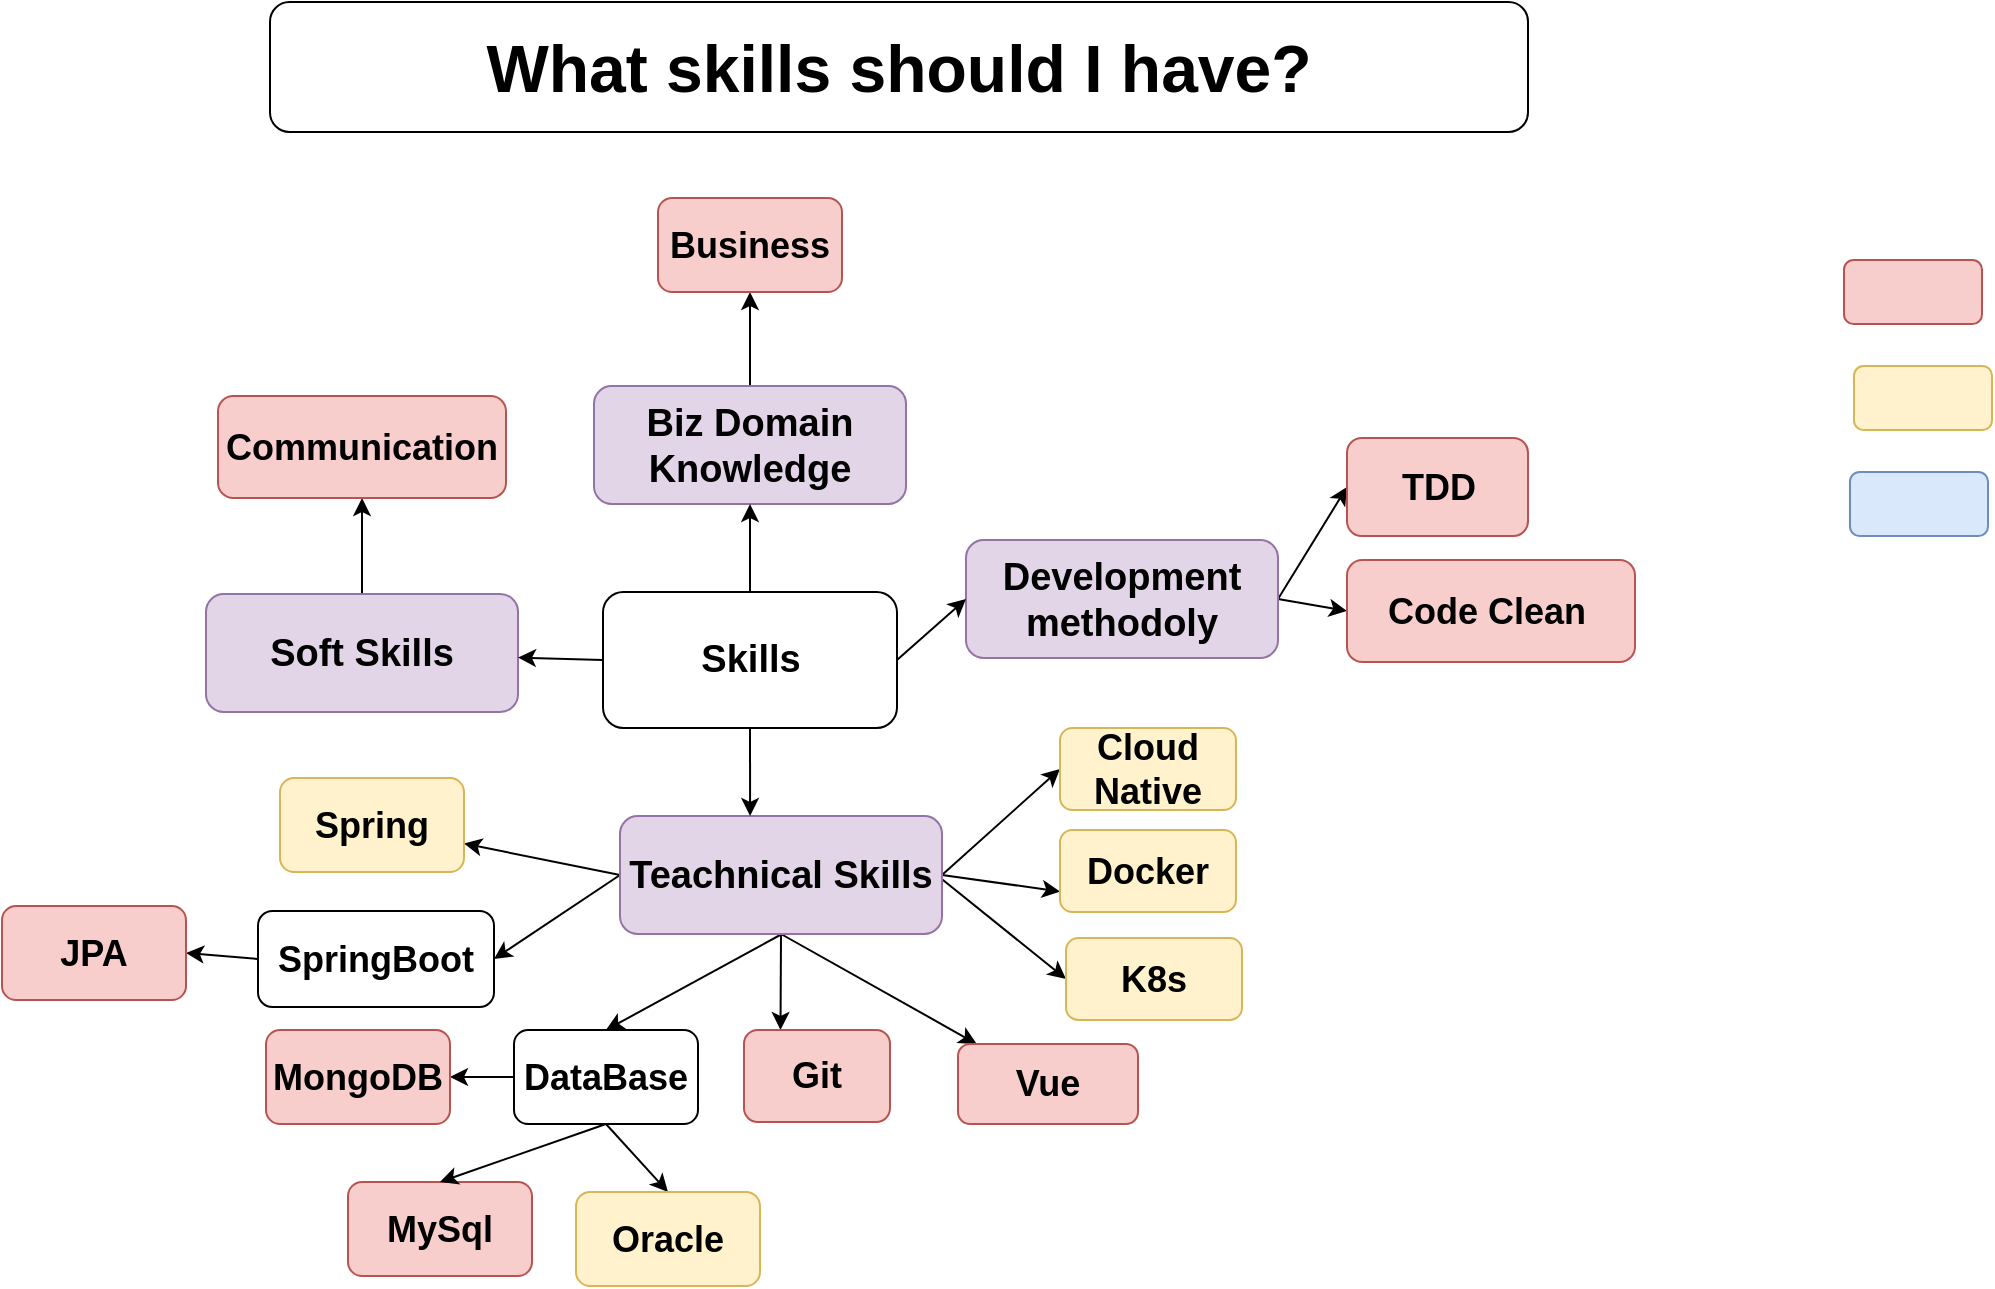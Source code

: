 <mxfile version="13.6.5" type="github">
  <diagram name="Page-1" id="42789a77-a242-8287-6e28-9cd8cfd52e62">
    <mxGraphModel dx="1422" dy="794" grid="0" gridSize="10" guides="1" tooltips="1" connect="1" arrows="1" fold="1" page="1" pageScale="1" pageWidth="1100" pageHeight="850" background="#ffffff" math="0" shadow="0">
      <root>
        <mxCell id="0" />
        <mxCell id="1" parent="0" />
        <mxCell id="KojL5QUjvXXTMYMfU4Bd-1" value="&lt;font size=&quot;1&quot;&gt;&lt;b style=&quot;font-size: 33px&quot;&gt;What skills should I have?&lt;/b&gt;&lt;/font&gt;" style="rounded=1;whiteSpace=wrap;html=1;" vertex="1" parent="1">
          <mxGeometry x="164" y="25" width="629" height="65" as="geometry" />
        </mxCell>
        <mxCell id="KojL5QUjvXXTMYMfU4Bd-28" style="edgeStyle=orthogonalEdgeStyle;rounded=0;orthogonalLoop=1;jettySize=auto;html=1;exitX=0.5;exitY=0;exitDx=0;exitDy=0;" edge="1" parent="1" source="KojL5QUjvXXTMYMfU4Bd-2" target="KojL5QUjvXXTMYMfU4Bd-3">
          <mxGeometry relative="1" as="geometry" />
        </mxCell>
        <mxCell id="KojL5QUjvXXTMYMfU4Bd-2" value="&lt;b&gt;&lt;font style=&quot;font-size: 19px&quot;&gt;Biz Domain Knowledge&lt;/font&gt;&lt;/b&gt;" style="rounded=1;whiteSpace=wrap;html=1;fillColor=#e1d5e7;strokeColor=#9673a6;" vertex="1" parent="1">
          <mxGeometry x="326" y="217" width="156" height="59" as="geometry" />
        </mxCell>
        <mxCell id="KojL5QUjvXXTMYMfU4Bd-3" value="&lt;b&gt;&lt;font style=&quot;font-size: 18px&quot;&gt;Business&lt;/font&gt;&lt;/b&gt;" style="rounded=1;whiteSpace=wrap;html=1;fillColor=#f8cecc;strokeColor=#b85450;" vertex="1" parent="1">
          <mxGeometry x="358" y="123" width="92" height="47" as="geometry" />
        </mxCell>
        <mxCell id="KojL5QUjvXXTMYMfU4Bd-30" style="rounded=0;orthogonalLoop=1;jettySize=auto;html=1;exitX=0;exitY=0.5;exitDx=0;exitDy=0;" edge="1" parent="1" source="KojL5QUjvXXTMYMfU4Bd-4" target="KojL5QUjvXXTMYMfU4Bd-10">
          <mxGeometry relative="1" as="geometry" />
        </mxCell>
        <mxCell id="KojL5QUjvXXTMYMfU4Bd-31" style="edgeStyle=none;rounded=0;orthogonalLoop=1;jettySize=auto;html=1;exitX=0;exitY=0.5;exitDx=0;exitDy=0;entryX=1;entryY=0.5;entryDx=0;entryDy=0;" edge="1" parent="1" source="KojL5QUjvXXTMYMfU4Bd-4" target="KojL5QUjvXXTMYMfU4Bd-11">
          <mxGeometry relative="1" as="geometry" />
        </mxCell>
        <mxCell id="KojL5QUjvXXTMYMfU4Bd-33" style="edgeStyle=none;rounded=0;orthogonalLoop=1;jettySize=auto;html=1;entryX=0.5;entryY=0;entryDx=0;entryDy=0;" edge="1" parent="1" target="KojL5QUjvXXTMYMfU4Bd-15">
          <mxGeometry relative="1" as="geometry">
            <mxPoint x="420" y="491" as="sourcePoint" />
          </mxGeometry>
        </mxCell>
        <mxCell id="KojL5QUjvXXTMYMfU4Bd-34" style="edgeStyle=none;rounded=0;orthogonalLoop=1;jettySize=auto;html=1;exitX=0.5;exitY=1;exitDx=0;exitDy=0;entryX=0.25;entryY=0;entryDx=0;entryDy=0;" edge="1" parent="1" source="KojL5QUjvXXTMYMfU4Bd-4" target="KojL5QUjvXXTMYMfU4Bd-20">
          <mxGeometry relative="1" as="geometry" />
        </mxCell>
        <mxCell id="KojL5QUjvXXTMYMfU4Bd-35" style="edgeStyle=none;rounded=0;orthogonalLoop=1;jettySize=auto;html=1;exitX=0.5;exitY=1;exitDx=0;exitDy=0;" edge="1" parent="1" source="KojL5QUjvXXTMYMfU4Bd-4" target="KojL5QUjvXXTMYMfU4Bd-13">
          <mxGeometry relative="1" as="geometry" />
        </mxCell>
        <mxCell id="KojL5QUjvXXTMYMfU4Bd-36" style="edgeStyle=none;rounded=0;orthogonalLoop=1;jettySize=auto;html=1;entryX=0;entryY=0.5;entryDx=0;entryDy=0;" edge="1" parent="1" target="KojL5QUjvXXTMYMfU4Bd-21">
          <mxGeometry relative="1" as="geometry">
            <mxPoint x="498" y="462" as="sourcePoint" />
          </mxGeometry>
        </mxCell>
        <mxCell id="KojL5QUjvXXTMYMfU4Bd-37" style="edgeStyle=none;rounded=0;orthogonalLoop=1;jettySize=auto;html=1;exitX=1;exitY=0.5;exitDx=0;exitDy=0;entryX=0;entryY=0.75;entryDx=0;entryDy=0;" edge="1" parent="1" source="KojL5QUjvXXTMYMfU4Bd-4" target="KojL5QUjvXXTMYMfU4Bd-24">
          <mxGeometry relative="1" as="geometry" />
        </mxCell>
        <mxCell id="KojL5QUjvXXTMYMfU4Bd-38" style="edgeStyle=none;rounded=0;orthogonalLoop=1;jettySize=auto;html=1;exitX=1;exitY=0.5;exitDx=0;exitDy=0;entryX=0;entryY=0.5;entryDx=0;entryDy=0;" edge="1" parent="1" source="KojL5QUjvXXTMYMfU4Bd-4" target="KojL5QUjvXXTMYMfU4Bd-22">
          <mxGeometry relative="1" as="geometry" />
        </mxCell>
        <mxCell id="KojL5QUjvXXTMYMfU4Bd-4" value="&lt;b&gt;&lt;font style=&quot;font-size: 19px&quot;&gt;Teachnical Skills&lt;/font&gt;&lt;/b&gt;" style="rounded=1;whiteSpace=wrap;html=1;fillColor=#e1d5e7;strokeColor=#9673a6;" vertex="1" parent="1">
          <mxGeometry x="339" y="432" width="161" height="59" as="geometry" />
        </mxCell>
        <mxCell id="KojL5QUjvXXTMYMfU4Bd-29" style="edgeStyle=orthogonalEdgeStyle;rounded=0;orthogonalLoop=1;jettySize=auto;html=1;exitX=0.5;exitY=0;exitDx=0;exitDy=0;entryX=0.5;entryY=1;entryDx=0;entryDy=0;" edge="1" parent="1" source="KojL5QUjvXXTMYMfU4Bd-5" target="KojL5QUjvXXTMYMfU4Bd-7">
          <mxGeometry relative="1" as="geometry" />
        </mxCell>
        <mxCell id="KojL5QUjvXXTMYMfU4Bd-5" value="&lt;b&gt;&lt;font style=&quot;font-size: 19px&quot;&gt;Soft Skills&lt;/font&gt;&lt;/b&gt;" style="rounded=1;whiteSpace=wrap;html=1;fillColor=#e1d5e7;strokeColor=#9673a6;" vertex="1" parent="1">
          <mxGeometry x="132" y="321" width="156" height="59" as="geometry" />
        </mxCell>
        <mxCell id="KojL5QUjvXXTMYMfU4Bd-43" style="edgeStyle=none;rounded=0;orthogonalLoop=1;jettySize=auto;html=1;exitX=1;exitY=0.5;exitDx=0;exitDy=0;entryX=0;entryY=0.5;entryDx=0;entryDy=0;" edge="1" parent="1" source="KojL5QUjvXXTMYMfU4Bd-6" target="KojL5QUjvXXTMYMfU4Bd-9">
          <mxGeometry relative="1" as="geometry" />
        </mxCell>
        <mxCell id="KojL5QUjvXXTMYMfU4Bd-44" style="edgeStyle=none;rounded=0;orthogonalLoop=1;jettySize=auto;html=1;exitX=1;exitY=0.5;exitDx=0;exitDy=0;entryX=0;entryY=0.5;entryDx=0;entryDy=0;" edge="1" parent="1" source="KojL5QUjvXXTMYMfU4Bd-6" target="KojL5QUjvXXTMYMfU4Bd-8">
          <mxGeometry relative="1" as="geometry" />
        </mxCell>
        <mxCell id="KojL5QUjvXXTMYMfU4Bd-6" value="&lt;b&gt;&lt;font style=&quot;font-size: 19px&quot;&gt;Development methodoly&lt;/font&gt;&lt;/b&gt;" style="rounded=1;whiteSpace=wrap;html=1;fillColor=#e1d5e7;strokeColor=#9673a6;" vertex="1" parent="1">
          <mxGeometry x="512" y="294" width="156" height="59" as="geometry" />
        </mxCell>
        <mxCell id="KojL5QUjvXXTMYMfU4Bd-7" value="&lt;b&gt;&lt;font style=&quot;font-size: 18px&quot;&gt;Communication&lt;/font&gt;&lt;/b&gt;" style="rounded=1;whiteSpace=wrap;html=1;fillColor=#f8cecc;strokeColor=#b85450;" vertex="1" parent="1">
          <mxGeometry x="138" y="222" width="144" height="51" as="geometry" />
        </mxCell>
        <mxCell id="KojL5QUjvXXTMYMfU4Bd-8" value="&lt;b&gt;&lt;font style=&quot;font-size: 18px&quot;&gt;Code Clean&amp;nbsp;&lt;/font&gt;&lt;/b&gt;" style="rounded=1;whiteSpace=wrap;html=1;fillColor=#f8cecc;strokeColor=#b85450;" vertex="1" parent="1">
          <mxGeometry x="702.5" y="304" width="144" height="51" as="geometry" />
        </mxCell>
        <mxCell id="KojL5QUjvXXTMYMfU4Bd-9" value="&lt;b&gt;&lt;font style=&quot;font-size: 18px&quot;&gt;TDD&lt;/font&gt;&lt;/b&gt;" style="rounded=1;whiteSpace=wrap;html=1;fillColor=#f8cecc;strokeColor=#b85450;" vertex="1" parent="1">
          <mxGeometry x="702.5" y="243" width="90.5" height="49" as="geometry" />
        </mxCell>
        <mxCell id="KojL5QUjvXXTMYMfU4Bd-10" value="&lt;b&gt;&lt;font style=&quot;font-size: 18px&quot;&gt;Spring&lt;/font&gt;&lt;/b&gt;" style="rounded=1;whiteSpace=wrap;html=1;fillColor=#fff2cc;strokeColor=#d6b656;" vertex="1" parent="1">
          <mxGeometry x="169" y="413" width="92" height="47" as="geometry" />
        </mxCell>
        <mxCell id="KojL5QUjvXXTMYMfU4Bd-42" style="edgeStyle=none;rounded=0;orthogonalLoop=1;jettySize=auto;html=1;exitX=0;exitY=0.5;exitDx=0;exitDy=0;entryX=1;entryY=0.5;entryDx=0;entryDy=0;" edge="1" parent="1" source="KojL5QUjvXXTMYMfU4Bd-11" target="KojL5QUjvXXTMYMfU4Bd-19">
          <mxGeometry relative="1" as="geometry" />
        </mxCell>
        <mxCell id="KojL5QUjvXXTMYMfU4Bd-11" value="&lt;b&gt;&lt;font style=&quot;font-size: 18px&quot;&gt;SpringBoot&lt;/font&gt;&lt;/b&gt;" style="rounded=1;whiteSpace=wrap;html=1;" vertex="1" parent="1">
          <mxGeometry x="158" y="479.5" width="118" height="48" as="geometry" />
        </mxCell>
        <mxCell id="KojL5QUjvXXTMYMfU4Bd-13" value="&lt;b&gt;&lt;font style=&quot;font-size: 18px&quot;&gt;Vue&lt;/font&gt;&lt;/b&gt;" style="rounded=1;whiteSpace=wrap;html=1;fillColor=#f8cecc;strokeColor=#b85450;" vertex="1" parent="1">
          <mxGeometry x="508" y="546" width="90" height="40" as="geometry" />
        </mxCell>
        <mxCell id="KojL5QUjvXXTMYMfU4Bd-14" value="&lt;b&gt;&lt;font style=&quot;font-size: 18px&quot;&gt;MySql&lt;/font&gt;&lt;/b&gt;" style="rounded=1;whiteSpace=wrap;html=1;fillColor=#f8cecc;strokeColor=#b85450;" vertex="1" parent="1">
          <mxGeometry x="203" y="615" width="92" height="47" as="geometry" />
        </mxCell>
        <mxCell id="KojL5QUjvXXTMYMfU4Bd-39" style="edgeStyle=none;rounded=0;orthogonalLoop=1;jettySize=auto;html=1;exitX=0;exitY=0.5;exitDx=0;exitDy=0;" edge="1" parent="1" source="KojL5QUjvXXTMYMfU4Bd-15" target="KojL5QUjvXXTMYMfU4Bd-16">
          <mxGeometry relative="1" as="geometry" />
        </mxCell>
        <mxCell id="KojL5QUjvXXTMYMfU4Bd-40" style="edgeStyle=none;rounded=0;orthogonalLoop=1;jettySize=auto;html=1;exitX=0.5;exitY=1;exitDx=0;exitDy=0;entryX=0.5;entryY=0;entryDx=0;entryDy=0;" edge="1" parent="1" source="KojL5QUjvXXTMYMfU4Bd-15" target="KojL5QUjvXXTMYMfU4Bd-14">
          <mxGeometry relative="1" as="geometry" />
        </mxCell>
        <mxCell id="KojL5QUjvXXTMYMfU4Bd-41" style="edgeStyle=none;rounded=0;orthogonalLoop=1;jettySize=auto;html=1;exitX=0.5;exitY=1;exitDx=0;exitDy=0;entryX=0.5;entryY=0;entryDx=0;entryDy=0;" edge="1" parent="1" source="KojL5QUjvXXTMYMfU4Bd-15" target="KojL5QUjvXXTMYMfU4Bd-18">
          <mxGeometry relative="1" as="geometry" />
        </mxCell>
        <mxCell id="KojL5QUjvXXTMYMfU4Bd-15" value="&lt;b&gt;&lt;font style=&quot;font-size: 18px&quot;&gt;DataBase&lt;/font&gt;&lt;/b&gt;" style="rounded=1;whiteSpace=wrap;html=1;" vertex="1" parent="1">
          <mxGeometry x="286" y="539" width="92" height="47" as="geometry" />
        </mxCell>
        <mxCell id="KojL5QUjvXXTMYMfU4Bd-16" value="&lt;b&gt;&lt;font style=&quot;font-size: 18px&quot;&gt;MongoDB&lt;/font&gt;&lt;/b&gt;" style="rounded=1;whiteSpace=wrap;html=1;fillColor=#f8cecc;strokeColor=#b85450;" vertex="1" parent="1">
          <mxGeometry x="162" y="539" width="92" height="47" as="geometry" />
        </mxCell>
        <mxCell id="KojL5QUjvXXTMYMfU4Bd-18" value="&lt;b&gt;&lt;font style=&quot;font-size: 18px&quot;&gt;Oracle&lt;/font&gt;&lt;/b&gt;" style="rounded=1;whiteSpace=wrap;html=1;fillColor=#fff2cc;strokeColor=#d6b656;" vertex="1" parent="1">
          <mxGeometry x="317" y="620" width="92" height="47" as="geometry" />
        </mxCell>
        <mxCell id="KojL5QUjvXXTMYMfU4Bd-19" value="&lt;span style=&quot;font-size: 18px&quot;&gt;&lt;b&gt;JPA&lt;/b&gt;&lt;/span&gt;" style="rounded=1;whiteSpace=wrap;html=1;fillColor=#f8cecc;strokeColor=#b85450;" vertex="1" parent="1">
          <mxGeometry x="30" y="477" width="92" height="47" as="geometry" />
        </mxCell>
        <mxCell id="KojL5QUjvXXTMYMfU4Bd-20" value="&lt;b&gt;&lt;font style=&quot;font-size: 18px&quot;&gt;Git&lt;/font&gt;&lt;/b&gt;" style="rounded=1;whiteSpace=wrap;html=1;fillColor=#f8cecc;strokeColor=#b85450;" vertex="1" parent="1">
          <mxGeometry x="401" y="539" width="73" height="46" as="geometry" />
        </mxCell>
        <mxCell id="KojL5QUjvXXTMYMfU4Bd-21" value="&lt;b&gt;&lt;font style=&quot;font-size: 18px&quot;&gt;K8s&lt;/font&gt;&lt;/b&gt;" style="rounded=1;whiteSpace=wrap;html=1;fillColor=#fff2cc;strokeColor=#d6b656;" vertex="1" parent="1">
          <mxGeometry x="562" y="493" width="88" height="41" as="geometry" />
        </mxCell>
        <mxCell id="KojL5QUjvXXTMYMfU4Bd-22" value="&lt;b&gt;&lt;font style=&quot;font-size: 18px&quot;&gt;Cloud Native&lt;/font&gt;&lt;/b&gt;" style="rounded=1;whiteSpace=wrap;html=1;fillColor=#fff2cc;strokeColor=#d6b656;" vertex="1" parent="1">
          <mxGeometry x="559" y="388" width="88" height="41" as="geometry" />
        </mxCell>
        <mxCell id="KojL5QUjvXXTMYMfU4Bd-24" value="&lt;b&gt;&lt;font style=&quot;font-size: 18px&quot;&gt;Docker&lt;/font&gt;&lt;/b&gt;" style="rounded=1;whiteSpace=wrap;html=1;fillColor=#fff2cc;strokeColor=#d6b656;" vertex="1" parent="1">
          <mxGeometry x="559" y="439" width="88" height="41" as="geometry" />
        </mxCell>
        <mxCell id="KojL5QUjvXXTMYMfU4Bd-25" value="" style="rounded=1;whiteSpace=wrap;html=1;fillColor=#f8cecc;strokeColor=#b85450;" vertex="1" parent="1">
          <mxGeometry x="951" y="154" width="69" height="32" as="geometry" />
        </mxCell>
        <mxCell id="KojL5QUjvXXTMYMfU4Bd-26" value="" style="rounded=1;whiteSpace=wrap;html=1;fillColor=#fff2cc;strokeColor=#d6b656;" vertex="1" parent="1">
          <mxGeometry x="956" y="207" width="69" height="32" as="geometry" />
        </mxCell>
        <mxCell id="KojL5QUjvXXTMYMfU4Bd-27" value="" style="rounded=1;whiteSpace=wrap;html=1;fillColor=#dae8fc;strokeColor=#6c8ebf;" vertex="1" parent="1">
          <mxGeometry x="954" y="260" width="69" height="32" as="geometry" />
        </mxCell>
        <mxCell id="KojL5QUjvXXTMYMfU4Bd-47" style="edgeStyle=none;rounded=0;orthogonalLoop=1;jettySize=auto;html=1;exitX=0.5;exitY=0;exitDx=0;exitDy=0;entryX=0.5;entryY=1;entryDx=0;entryDy=0;" edge="1" parent="1" source="KojL5QUjvXXTMYMfU4Bd-46" target="KojL5QUjvXXTMYMfU4Bd-2">
          <mxGeometry relative="1" as="geometry" />
        </mxCell>
        <mxCell id="KojL5QUjvXXTMYMfU4Bd-48" style="edgeStyle=none;rounded=0;orthogonalLoop=1;jettySize=auto;html=1;exitX=1;exitY=0.5;exitDx=0;exitDy=0;entryX=0;entryY=0.5;entryDx=0;entryDy=0;" edge="1" parent="1" source="KojL5QUjvXXTMYMfU4Bd-46" target="KojL5QUjvXXTMYMfU4Bd-6">
          <mxGeometry relative="1" as="geometry" />
        </mxCell>
        <mxCell id="KojL5QUjvXXTMYMfU4Bd-49" style="edgeStyle=none;rounded=0;orthogonalLoop=1;jettySize=auto;html=1;exitX=0.5;exitY=1;exitDx=0;exitDy=0;entryX=0.404;entryY=0;entryDx=0;entryDy=0;entryPerimeter=0;" edge="1" parent="1" source="KojL5QUjvXXTMYMfU4Bd-46" target="KojL5QUjvXXTMYMfU4Bd-4">
          <mxGeometry relative="1" as="geometry" />
        </mxCell>
        <mxCell id="KojL5QUjvXXTMYMfU4Bd-50" style="edgeStyle=none;rounded=0;orthogonalLoop=1;jettySize=auto;html=1;exitX=0;exitY=0.5;exitDx=0;exitDy=0;" edge="1" parent="1" source="KojL5QUjvXXTMYMfU4Bd-46" target="KojL5QUjvXXTMYMfU4Bd-5">
          <mxGeometry relative="1" as="geometry" />
        </mxCell>
        <mxCell id="KojL5QUjvXXTMYMfU4Bd-46" value="&lt;b&gt;&lt;font style=&quot;font-size: 19px&quot;&gt;Skills&lt;/font&gt;&lt;/b&gt;" style="rounded=1;whiteSpace=wrap;html=1;" vertex="1" parent="1">
          <mxGeometry x="330.5" y="320" width="147" height="68" as="geometry" />
        </mxCell>
      </root>
    </mxGraphModel>
  </diagram>
</mxfile>
